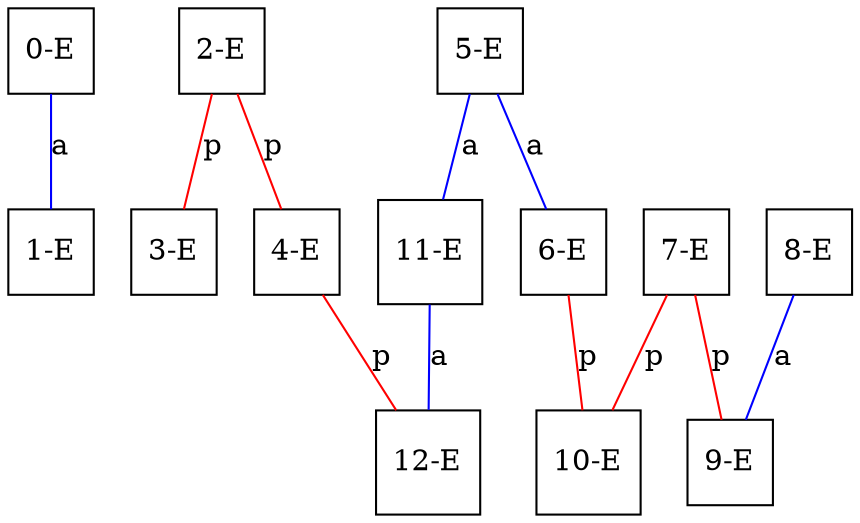graph ProteinGraph {
    0 [label="0-E" shape=square color=black];
    1 [label="1-E" shape=square color=black];
    2 [label="2-E" shape=square color=black];
    3 [label="3-E" shape=square color=black];
    4 [label="4-E" shape=square color=black];
    5 [label="5-E" shape=square color=black];
    6 [label="6-E" shape=square color=black];
    7 [label="7-E" shape=square color=black];
    8 [label="8-E" shape=square color=black];
    9 [label="9-E" shape=square color=black];
    10 [label="10-E" shape=square color=black];
    11 [label="11-E" shape=square color=black];
    12 [label="12-E" shape=square color=black];
    0 -- 1 [label="a" color=blue];
    2 -- 3 [label="p" color=red];
    2 -- 4 [label="p" color=red];
    4 -- 12 [label="p" color=red];
    5 -- 6 [label="a" color=blue];
    5 -- 11 [label="a" color=blue];
    6 -- 10 [label="p" color=red];
    7 -- 9 [label="p" color=red];
    7 -- 10 [label="p" color=red];
    8 -- 9 [label="a" color=blue];
    11 -- 12 [label="a" color=blue];
}
